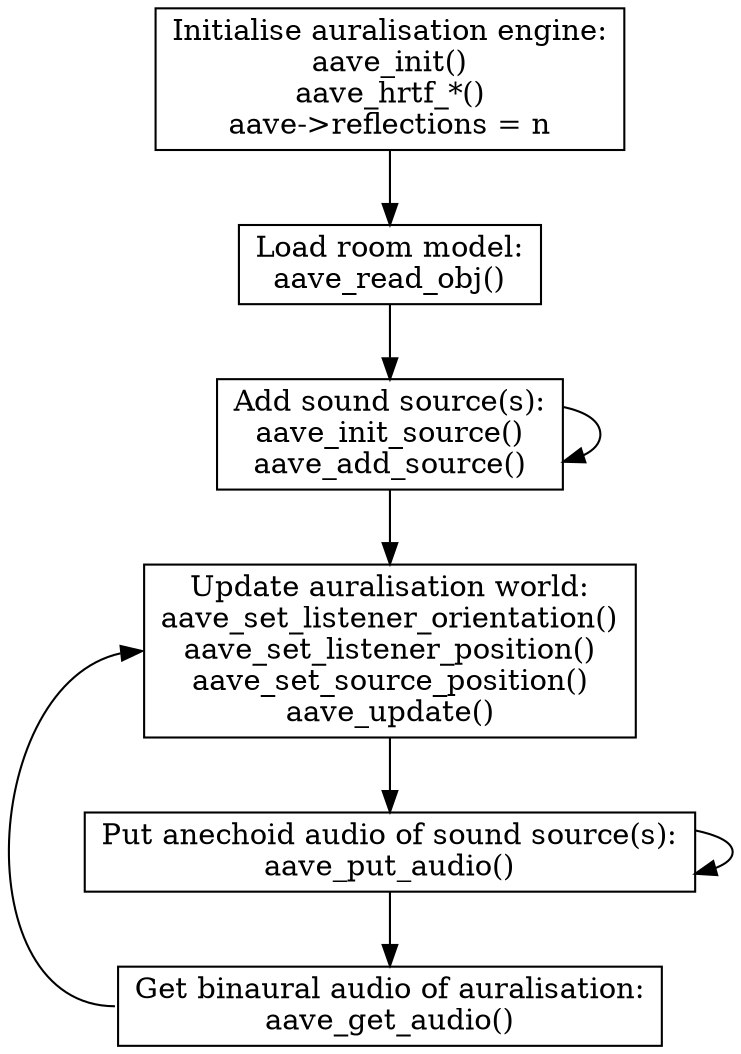 digraph {
	node [ shape = box ]

	init -> load_model
	load_model -> add_source
	add_source -> add_source
	add_source -> update
	update -> put_audio [ weight = 2 ]
	put_audio -> put_audio
	put_audio -> get_audio [ weight = 2 ]
	get_audio:w -> update:w

	init [ label = "Initialise auralisation engine:\naave_init()\naave_hrtf_*()\naave->reflections = n" ]

	load_model [ label = "Load room model:\naave_read_obj()" ]

	add_source [ label = "Add sound source(s):\naave_init_source()\naave_add_source()" ]

	update [ label = "Update auralisation world:\naave_set_listener_orientation()\naave_set_listener_position()\naave_set_source_position()\naave_update()" ]

	put_audio [ label = "Put anechoid audio of sound source(s):\naave_put_audio()" ]

	get_audio [ label = "Get binaural audio of auralisation:\naave_get_audio()" ]
}
